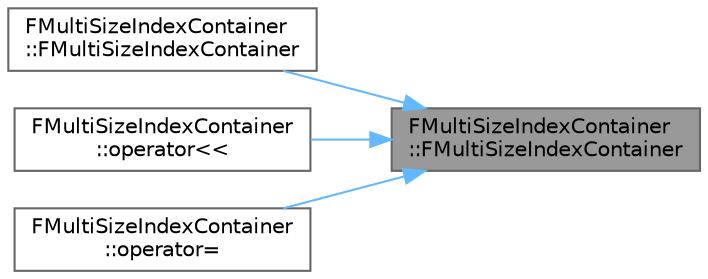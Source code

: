 digraph "FMultiSizeIndexContainer::FMultiSizeIndexContainer"
{
 // INTERACTIVE_SVG=YES
 // LATEX_PDF_SIZE
  bgcolor="transparent";
  edge [fontname=Helvetica,fontsize=10,labelfontname=Helvetica,labelfontsize=10];
  node [fontname=Helvetica,fontsize=10,shape=box,height=0.2,width=0.4];
  rankdir="RL";
  Node1 [id="Node000001",label="FMultiSizeIndexContainer\l::FMultiSizeIndexContainer",height=0.2,width=0.4,color="gray40", fillcolor="grey60", style="filled", fontcolor="black",tooltip=" "];
  Node1 -> Node2 [id="edge1_Node000001_Node000002",dir="back",color="steelblue1",style="solid",tooltip=" "];
  Node2 [id="Node000002",label="FMultiSizeIndexContainer\l::FMultiSizeIndexContainer",height=0.2,width=0.4,color="grey40", fillcolor="white", style="filled",URL="$d9/dad/classFMultiSizeIndexContainer.html#ac2ae4a5d49c258c28812d4149a2a4750",tooltip=" "];
  Node1 -> Node3 [id="edge2_Node000001_Node000003",dir="back",color="steelblue1",style="solid",tooltip=" "];
  Node3 [id="Node000003",label="FMultiSizeIndexContainer\l::operator\<\<",height=0.2,width=0.4,color="grey40", fillcolor="white", style="filled",URL="$d9/dad/classFMultiSizeIndexContainer.html#a5152b4fa17524b5c143d21f8b86820e9",tooltip=" "];
  Node1 -> Node4 [id="edge3_Node000001_Node000004",dir="back",color="steelblue1",style="solid",tooltip=" "];
  Node4 [id="Node000004",label="FMultiSizeIndexContainer\l::operator=",height=0.2,width=0.4,color="grey40", fillcolor="white", style="filled",URL="$d9/dad/classFMultiSizeIndexContainer.html#acb381676351a1e1166ef1f1fb160d1de",tooltip=" "];
}
